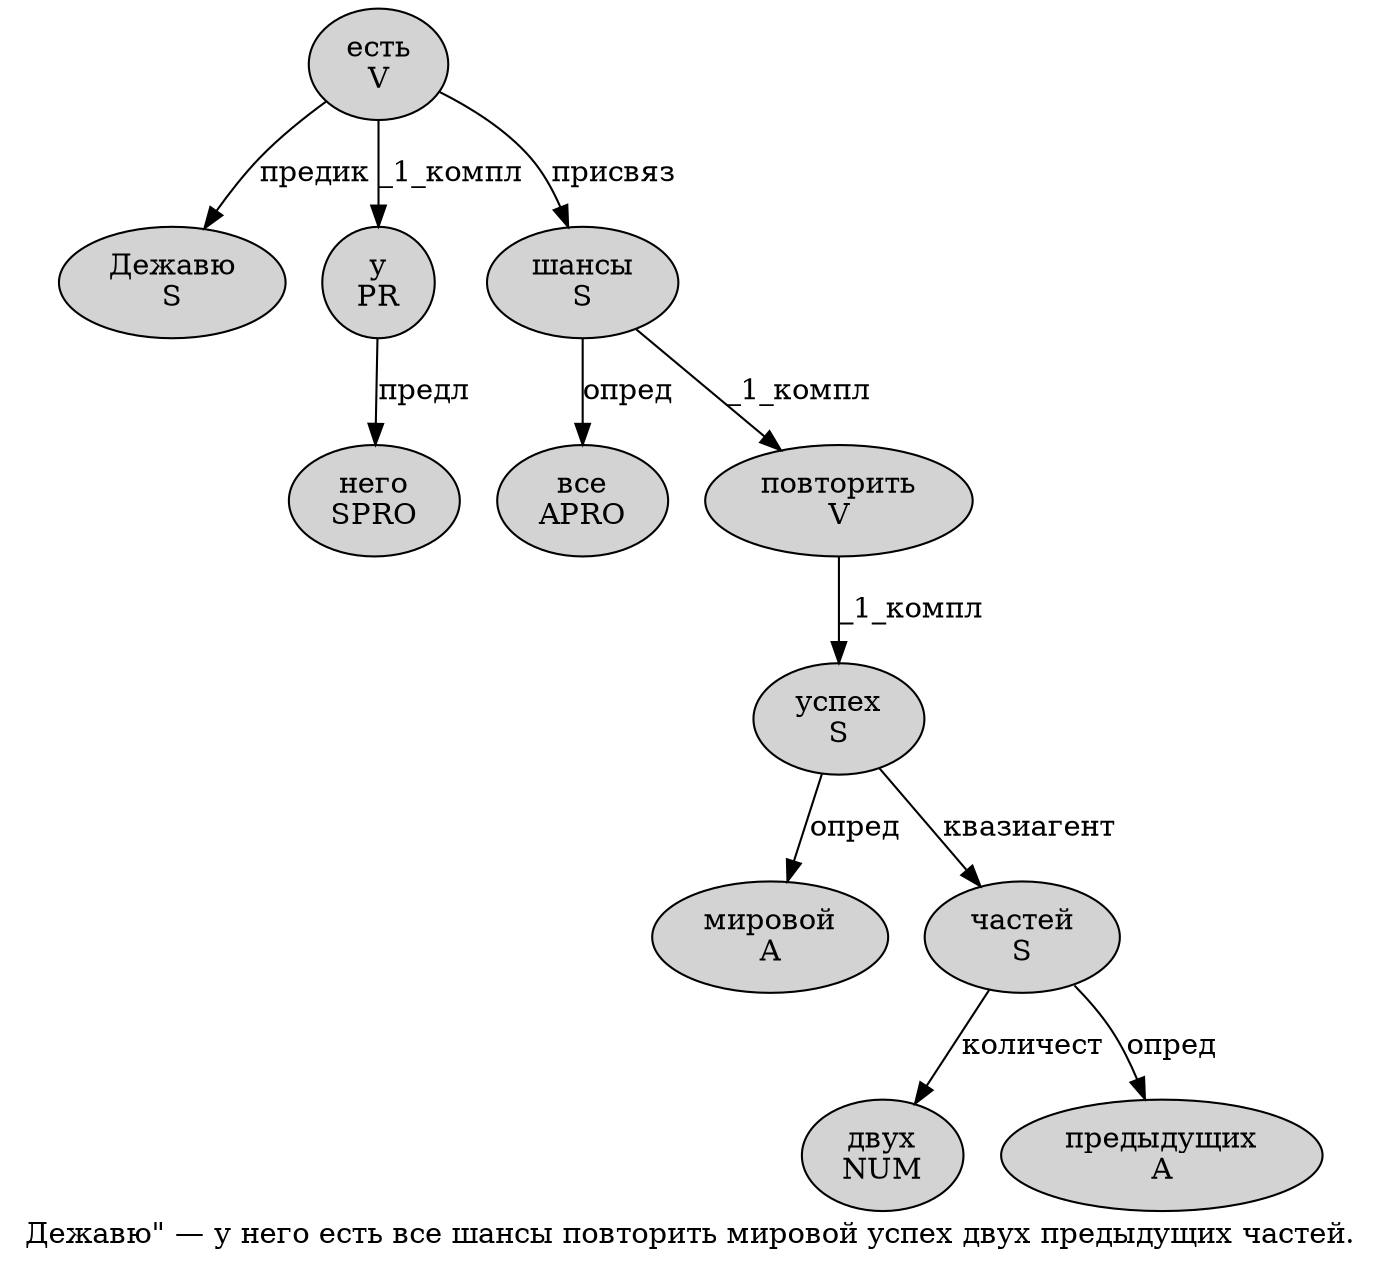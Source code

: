 digraph SENTENCE_1398 {
	graph [label="Дежавю\" — у него есть все шансы повторить мировой успех двух предыдущих частей."]
	node [style=filled]
		0 [label="Дежавю
S" color="" fillcolor=lightgray penwidth=1 shape=ellipse]
		3 [label="у
PR" color="" fillcolor=lightgray penwidth=1 shape=ellipse]
		4 [label="него
SPRO" color="" fillcolor=lightgray penwidth=1 shape=ellipse]
		5 [label="есть
V" color="" fillcolor=lightgray penwidth=1 shape=ellipse]
		6 [label="все
APRO" color="" fillcolor=lightgray penwidth=1 shape=ellipse]
		7 [label="шансы
S" color="" fillcolor=lightgray penwidth=1 shape=ellipse]
		8 [label="повторить
V" color="" fillcolor=lightgray penwidth=1 shape=ellipse]
		9 [label="мировой
A" color="" fillcolor=lightgray penwidth=1 shape=ellipse]
		10 [label="успех
S" color="" fillcolor=lightgray penwidth=1 shape=ellipse]
		11 [label="двух
NUM" color="" fillcolor=lightgray penwidth=1 shape=ellipse]
		12 [label="предыдущих
A" color="" fillcolor=lightgray penwidth=1 shape=ellipse]
		13 [label="частей
S" color="" fillcolor=lightgray penwidth=1 shape=ellipse]
			5 -> 0 [label="предик"]
			5 -> 3 [label="_1_компл"]
			5 -> 7 [label="присвяз"]
			7 -> 6 [label="опред"]
			7 -> 8 [label="_1_компл"]
			3 -> 4 [label="предл"]
			8 -> 10 [label="_1_компл"]
			10 -> 9 [label="опред"]
			10 -> 13 [label="квазиагент"]
			13 -> 11 [label="количест"]
			13 -> 12 [label="опред"]
}
